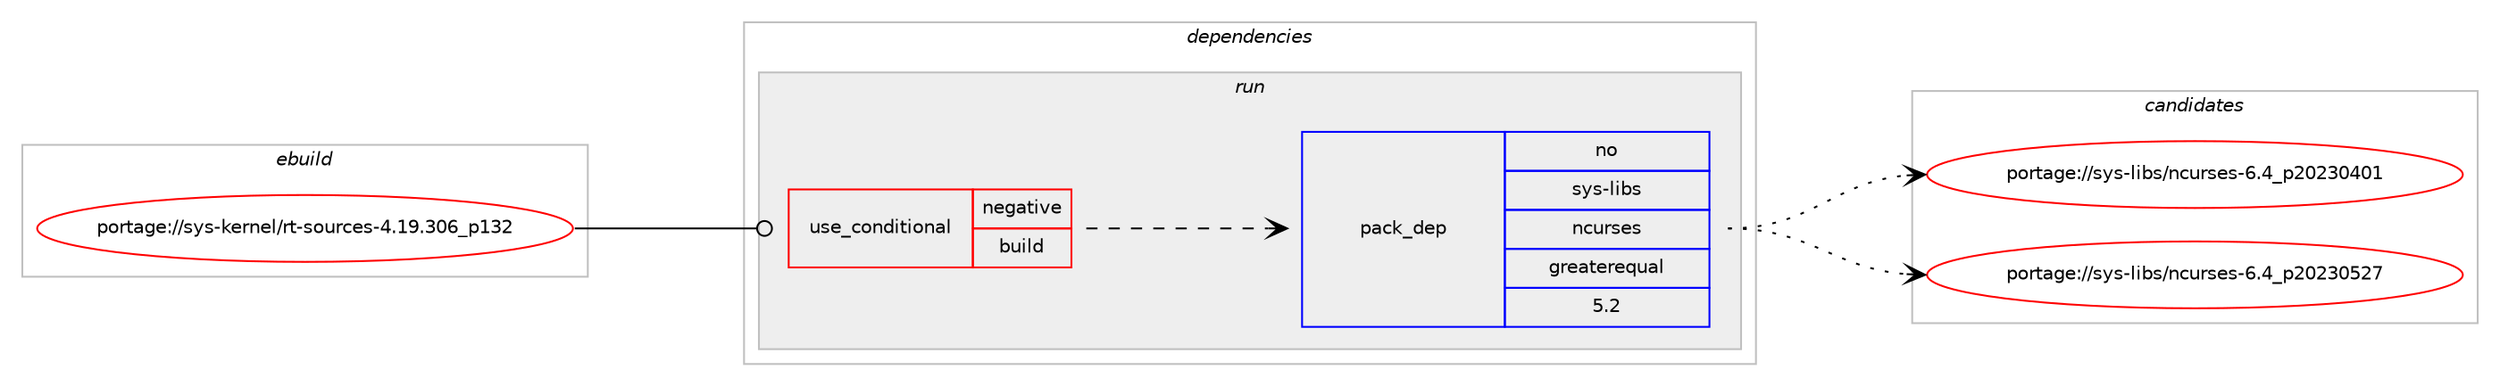 digraph prolog {

# *************
# Graph options
# *************

newrank=true;
concentrate=true;
compound=true;
graph [rankdir=LR,fontname=Helvetica,fontsize=10,ranksep=1.5];#, ranksep=2.5, nodesep=0.2];
edge  [arrowhead=vee];
node  [fontname=Helvetica,fontsize=10];

# **********
# The ebuild
# **********

subgraph cluster_leftcol {
color=gray;
rank=same;
label=<<i>ebuild</i>>;
id [label="portage://sys-kernel/rt-sources-4.19.306_p132", color=red, width=4, href="../sys-kernel/rt-sources-4.19.306_p132.svg"];
}

# ****************
# The dependencies
# ****************

subgraph cluster_midcol {
color=gray;
label=<<i>dependencies</i>>;
subgraph cluster_compile {
fillcolor="#eeeeee";
style=filled;
label=<<i>compile</i>>;
}
subgraph cluster_compileandrun {
fillcolor="#eeeeee";
style=filled;
label=<<i>compile and run</i>>;
}
subgraph cluster_run {
fillcolor="#eeeeee";
style=filled;
label=<<i>run</i>>;
subgraph cond13229 {
dependency19056 [label=<<TABLE BORDER="0" CELLBORDER="1" CELLSPACING="0" CELLPADDING="4"><TR><TD ROWSPAN="3" CELLPADDING="10">use_conditional</TD></TR><TR><TD>negative</TD></TR><TR><TD>build</TD></TR></TABLE>>, shape=none, color=red];
# *** BEGIN UNKNOWN DEPENDENCY TYPE (TODO) ***
# dependency19056 -> package_dependency(portage://sys-kernel/rt-sources-4.19.306_p132,run,no,app-alternatives,cpio,none,[,,],[],[])
# *** END UNKNOWN DEPENDENCY TYPE (TODO) ***

# *** BEGIN UNKNOWN DEPENDENCY TYPE (TODO) ***
# dependency19056 -> package_dependency(portage://sys-kernel/rt-sources-4.19.306_p132,run,no,dev-lang,perl,none,[,,],[],[])
# *** END UNKNOWN DEPENDENCY TYPE (TODO) ***

# *** BEGIN UNKNOWN DEPENDENCY TYPE (TODO) ***
# dependency19056 -> package_dependency(portage://sys-kernel/rt-sources-4.19.306_p132,run,no,app-alternatives,bc,none,[,,],[],[])
# *** END UNKNOWN DEPENDENCY TYPE (TODO) ***

# *** BEGIN UNKNOWN DEPENDENCY TYPE (TODO) ***
# dependency19056 -> package_dependency(portage://sys-kernel/rt-sources-4.19.306_p132,run,no,dev-build,make,none,[,,],[],[])
# *** END UNKNOWN DEPENDENCY TYPE (TODO) ***

# *** BEGIN UNKNOWN DEPENDENCY TYPE (TODO) ***
# dependency19056 -> package_dependency(portage://sys-kernel/rt-sources-4.19.306_p132,run,no,sys-devel,bison,none,[,,],[],[])
# *** END UNKNOWN DEPENDENCY TYPE (TODO) ***

# *** BEGIN UNKNOWN DEPENDENCY TYPE (TODO) ***
# dependency19056 -> package_dependency(portage://sys-kernel/rt-sources-4.19.306_p132,run,no,sys-devel,flex,none,[,,],[],[])
# *** END UNKNOWN DEPENDENCY TYPE (TODO) ***

subgraph pack5652 {
dependency19057 [label=<<TABLE BORDER="0" CELLBORDER="1" CELLSPACING="0" CELLPADDING="4" WIDTH="220"><TR><TD ROWSPAN="6" CELLPADDING="30">pack_dep</TD></TR><TR><TD WIDTH="110">no</TD></TR><TR><TD>sys-libs</TD></TR><TR><TD>ncurses</TD></TR><TR><TD>greaterequal</TD></TR><TR><TD>5.2</TD></TR></TABLE>>, shape=none, color=blue];
}
dependency19056:e -> dependency19057:w [weight=20,style="dashed",arrowhead="vee"];
# *** BEGIN UNKNOWN DEPENDENCY TYPE (TODO) ***
# dependency19056 -> package_dependency(portage://sys-kernel/rt-sources-4.19.306_p132,run,no,virtual,libelf,none,[,,],[],[])
# *** END UNKNOWN DEPENDENCY TYPE (TODO) ***

# *** BEGIN UNKNOWN DEPENDENCY TYPE (TODO) ***
# dependency19056 -> package_dependency(portage://sys-kernel/rt-sources-4.19.306_p132,run,no,virtual,pkgconfig,none,[,,],[],[])
# *** END UNKNOWN DEPENDENCY TYPE (TODO) ***

}
id:e -> dependency19056:w [weight=20,style="solid",arrowhead="odot"];
}
}

# **************
# The candidates
# **************

subgraph cluster_choices {
rank=same;
color=gray;
label=<<i>candidates</i>>;

subgraph choice5652 {
color=black;
nodesep=1;
choice1151211154510810598115471109911711411510111545544652951125048505148524849 [label="portage://sys-libs/ncurses-6.4_p20230401", color=red, width=4,href="../sys-libs/ncurses-6.4_p20230401.svg"];
choice1151211154510810598115471109911711411510111545544652951125048505148535055 [label="portage://sys-libs/ncurses-6.4_p20230527", color=red, width=4,href="../sys-libs/ncurses-6.4_p20230527.svg"];
dependency19057:e -> choice1151211154510810598115471109911711411510111545544652951125048505148524849:w [style=dotted,weight="100"];
dependency19057:e -> choice1151211154510810598115471109911711411510111545544652951125048505148535055:w [style=dotted,weight="100"];
}
}

}
